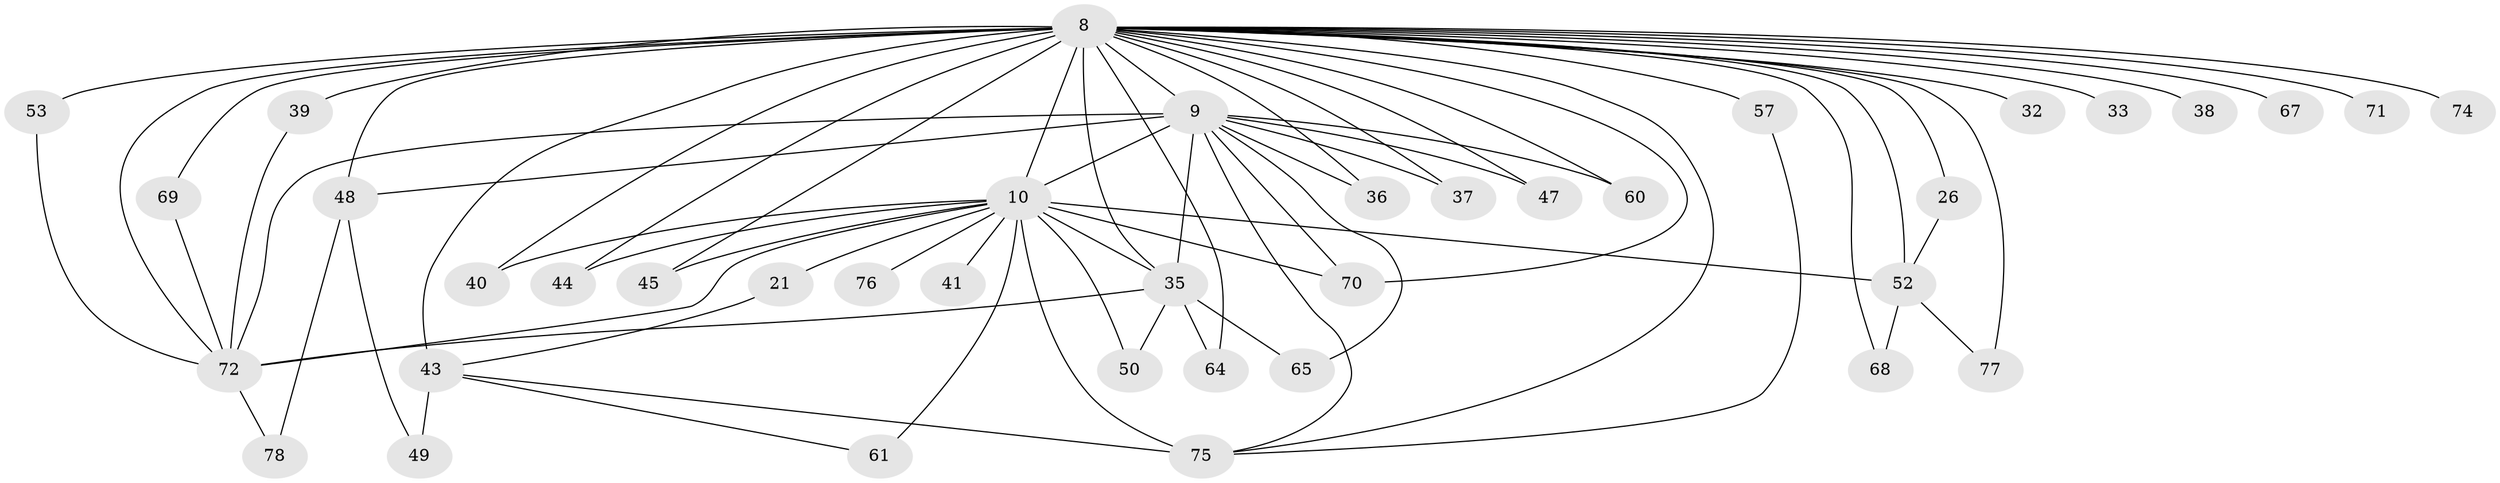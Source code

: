 // original degree distribution, {19: 0.01282051282051282, 11: 0.01282051282051282, 24: 0.01282051282051282, 16: 0.02564102564102564, 17: 0.01282051282051282, 15: 0.01282051282051282, 12: 0.01282051282051282, 30: 0.01282051282051282, 20: 0.01282051282051282, 4: 0.0641025641025641, 6: 0.02564102564102564, 9: 0.01282051282051282, 3: 0.20512820512820512, 7: 0.01282051282051282, 2: 0.5512820512820513}
// Generated by graph-tools (version 1.1) at 2025/45/03/09/25 04:45:11]
// undirected, 39 vertices, 72 edges
graph export_dot {
graph [start="1"]
  node [color=gray90,style=filled];
  8 [super="+3+5"];
  9 [super="+6"];
  10 [super="+1"];
  21;
  26;
  32;
  33;
  35 [super="+25+7"];
  36;
  37;
  38;
  39 [super="+22+31"];
  40;
  41;
  43 [super="+27+34"];
  44;
  45;
  47;
  48 [super="+16+20+28"];
  49;
  50;
  52 [super="+17+42"];
  53 [super="+11"];
  57;
  60 [super="+19"];
  61;
  64;
  65;
  67;
  68;
  69;
  70 [super="+56+55+24+15"];
  71 [super="+59"];
  72 [super="+54+58+62+63"];
  74 [super="+18"];
  75 [super="+46+73"];
  76;
  77;
  78;
  8 -- 9 [weight=8];
  8 -- 10 [weight=8];
  8 -- 32 [weight=2];
  8 -- 33 [weight=2];
  8 -- 36;
  8 -- 45;
  8 -- 47;
  8 -- 48 [weight=4];
  8 -- 57 [weight=2];
  8 -- 64;
  8 -- 67 [weight=2];
  8 -- 69;
  8 -- 71 [weight=3];
  8 -- 60;
  8 -- 68;
  8 -- 26;
  8 -- 38 [weight=2];
  8 -- 40;
  8 -- 44;
  8 -- 53 [weight=3];
  8 -- 39 [weight=3];
  8 -- 35 [weight=9];
  8 -- 74 [weight=3];
  8 -- 77;
  8 -- 37;
  8 -- 43 [weight=6];
  8 -- 52;
  8 -- 70;
  8 -- 75;
  8 -- 72 [weight=3];
  9 -- 10 [weight=4];
  9 -- 37;
  9 -- 60 [weight=2];
  9 -- 65;
  9 -- 36;
  9 -- 47;
  9 -- 48;
  9 -- 35 [weight=4];
  9 -- 72;
  9 -- 70 [weight=4];
  9 -- 75;
  10 -- 40;
  10 -- 41 [weight=2];
  10 -- 44;
  10 -- 50;
  10 -- 52 [weight=4];
  10 -- 61;
  10 -- 72 [weight=2];
  10 -- 76 [weight=2];
  10 -- 75 [weight=2];
  10 -- 21;
  10 -- 35 [weight=5];
  10 -- 45;
  10 -- 70 [weight=2];
  21 -- 43;
  26 -- 52;
  35 -- 64;
  35 -- 65;
  35 -- 50;
  35 -- 72;
  39 -- 72;
  43 -- 49;
  43 -- 61;
  43 -- 75;
  48 -- 49;
  48 -- 78;
  52 -- 68;
  52 -- 77;
  53 -- 72;
  57 -- 75;
  69 -- 72;
  72 -- 78;
}
